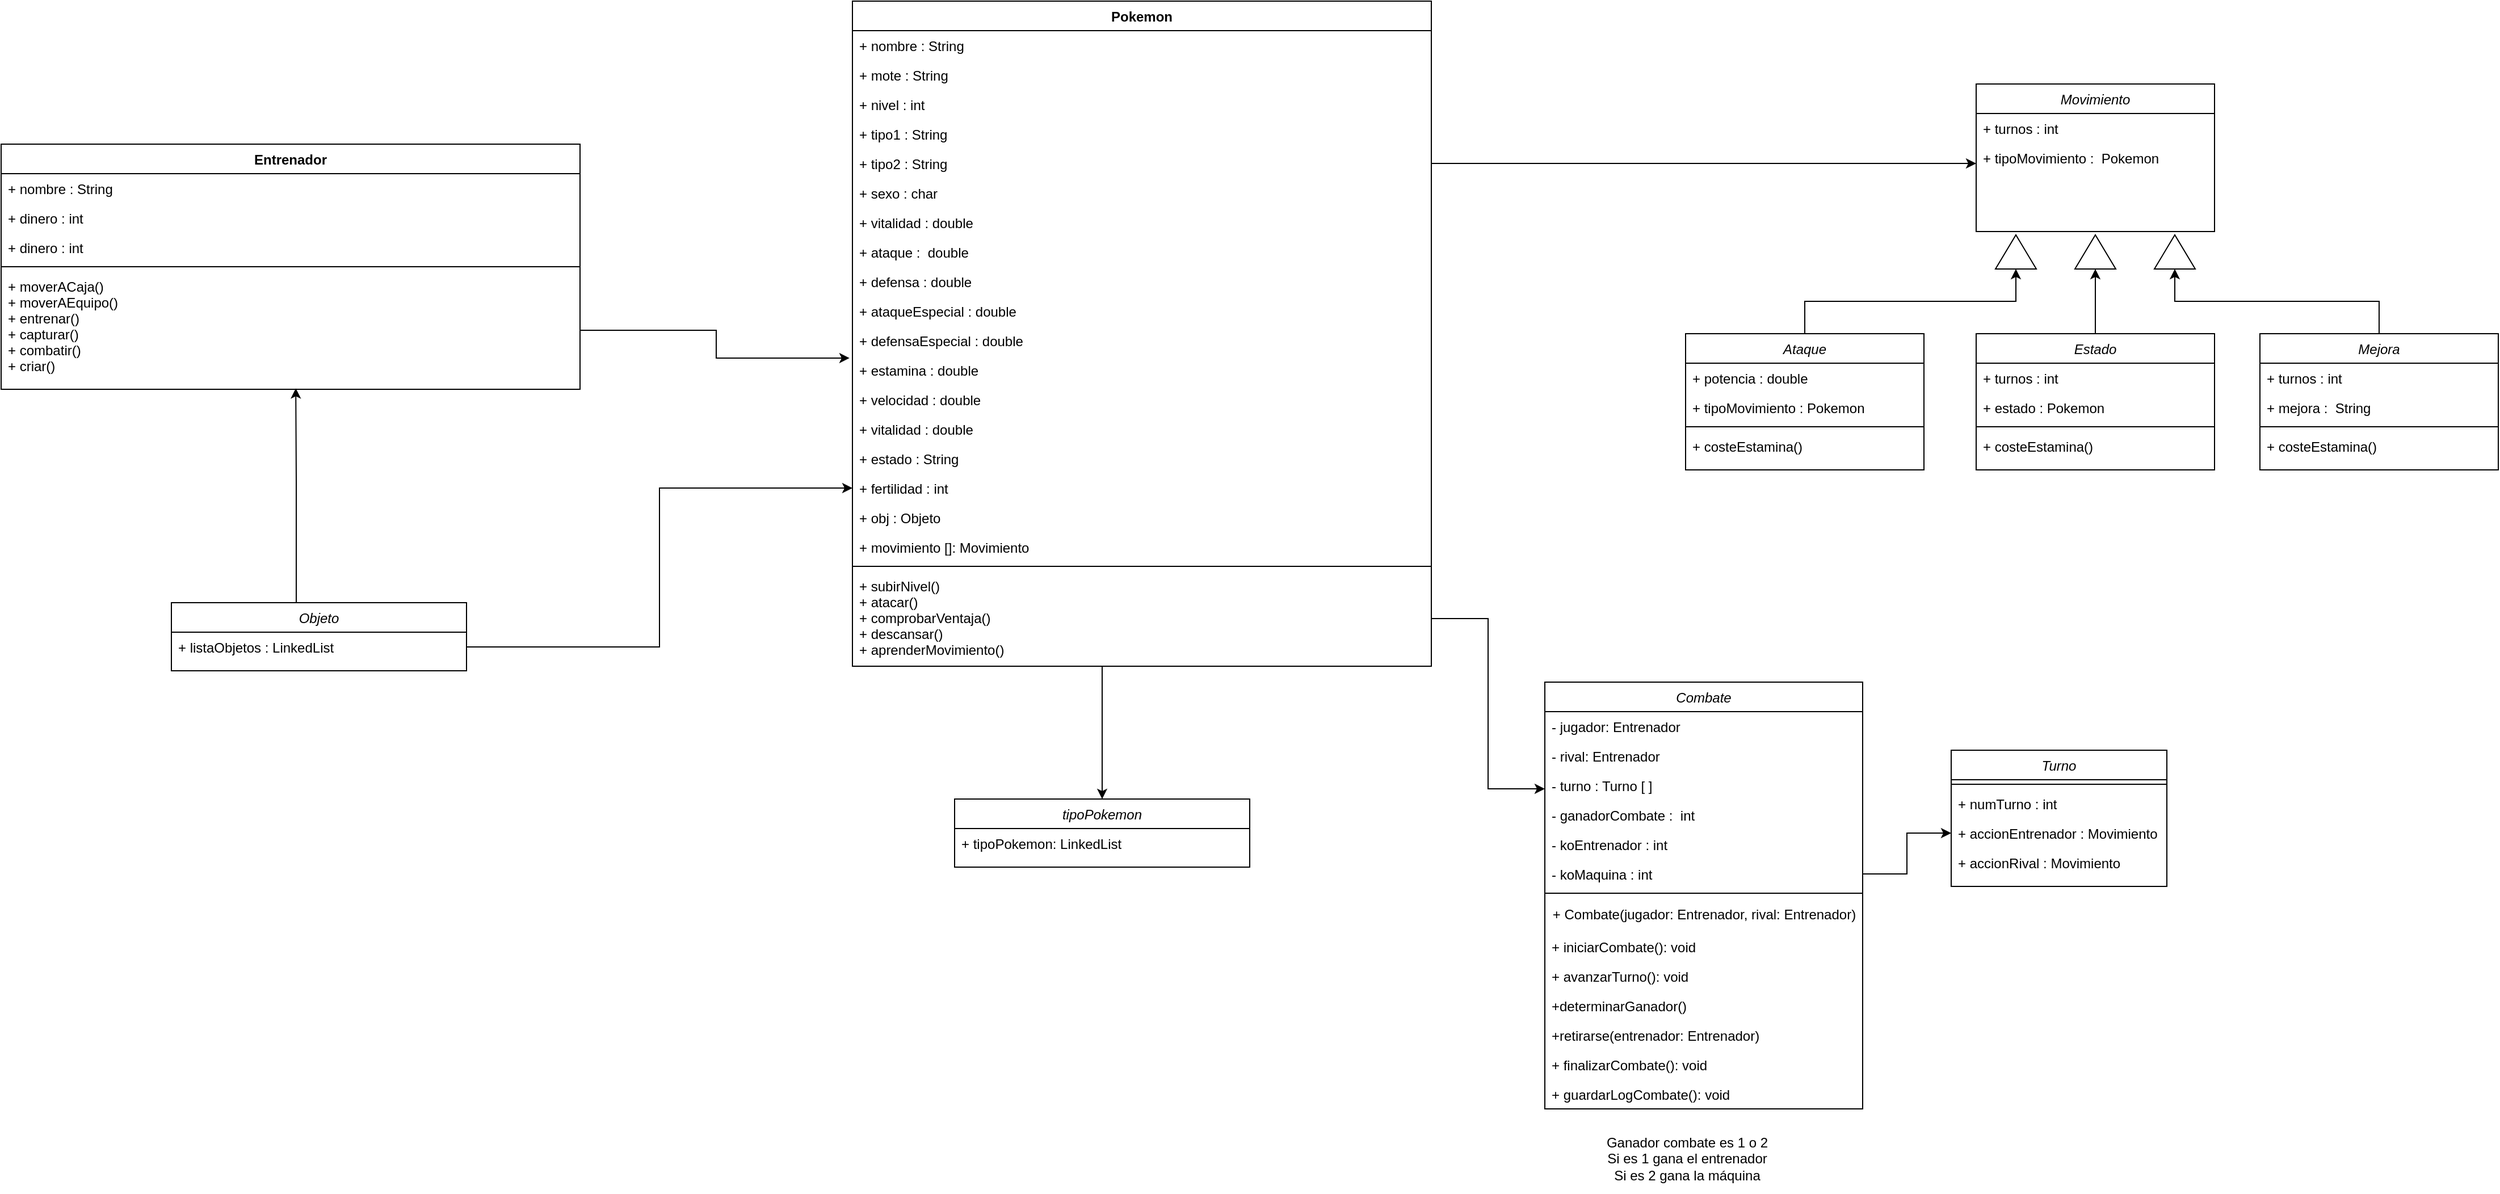 <mxfile version="21.0.6" type="google"><diagram id="C5RBs43oDa-KdzZeNtuy" name="Page-1"><mxGraphModel grid="1" page="1" gridSize="10" guides="1" tooltips="1" connect="1" arrows="1" fold="1" pageScale="1" pageWidth="827" pageHeight="1169" math="0" shadow="0"><root><mxCell id="WIyWlLk6GJQsqaUBKTNV-0"/><mxCell id="WIyWlLk6GJQsqaUBKTNV-1" parent="WIyWlLk6GJQsqaUBKTNV-0"/><mxCell id="bGAH-zMrOjmKW4r5rcTK-0" value="Combate" style="swimlane;fontStyle=2;align=center;verticalAlign=top;childLayout=stackLayout;horizontal=1;startSize=26;horizontalStack=0;resizeParent=1;resizeLast=0;collapsible=1;marginBottom=0;rounded=0;shadow=0;strokeWidth=1;" vertex="1" parent="WIyWlLk6GJQsqaUBKTNV-1"><mxGeometry x="490" y="1010" width="280" height="376" as="geometry"><mxRectangle x="627" y="749" width="160" height="26" as="alternateBounds"/></mxGeometry></mxCell><mxCell id="hSTQcPqUb0oJoTtgqvuy-22" value="- jugador: Entrenador" style="text;align=left;verticalAlign=top;spacingLeft=4;spacingRight=4;overflow=hidden;rotatable=0;points=[[0,0.5],[1,0.5]];portConstraint=eastwest;rounded=0;shadow=0;html=0;" vertex="1" parent="bGAH-zMrOjmKW4r5rcTK-0"><mxGeometry y="26" width="280" height="26" as="geometry"/></mxCell><mxCell id="AFzoXpl1c4e643bp1FTL-2" value="- rival: Entrenador" style="text;align=left;verticalAlign=top;spacingLeft=4;spacingRight=4;overflow=hidden;rotatable=0;points=[[0,0.5],[1,0.5]];portConstraint=eastwest;rounded=0;shadow=0;html=0;" vertex="1" parent="bGAH-zMrOjmKW4r5rcTK-0"><mxGeometry y="52" width="280" height="26" as="geometry"/></mxCell><mxCell id="AFzoXpl1c4e643bp1FTL-3" value="- turno : Turno [ ]" style="text;align=left;verticalAlign=top;spacingLeft=4;spacingRight=4;overflow=hidden;rotatable=0;points=[[0,0.5],[1,0.5]];portConstraint=eastwest;rounded=0;shadow=0;html=0;" vertex="1" parent="bGAH-zMrOjmKW4r5rcTK-0"><mxGeometry y="78" width="280" height="26" as="geometry"/></mxCell><mxCell id="AFzoXpl1c4e643bp1FTL-4" value="- ganadorCombate :  int" style="text;align=left;verticalAlign=top;spacingLeft=4;spacingRight=4;overflow=hidden;rotatable=0;points=[[0,0.5],[1,0.5]];portConstraint=eastwest;rounded=0;shadow=0;html=0;" vertex="1" parent="bGAH-zMrOjmKW4r5rcTK-0"><mxGeometry y="104" width="280" height="26" as="geometry"/></mxCell><mxCell id="hSTQcPqUb0oJoTtgqvuy-42" value="- koEntrenador : int" style="text;align=left;verticalAlign=top;spacingLeft=4;spacingRight=4;overflow=hidden;rotatable=0;points=[[0,0.5],[1,0.5]];portConstraint=eastwest;rounded=0;shadow=0;html=0;" vertex="1" parent="bGAH-zMrOjmKW4r5rcTK-0"><mxGeometry y="130" width="280" height="26" as="geometry"/></mxCell><mxCell id="hSTQcPqUb0oJoTtgqvuy-43" value="- koMaquina : int" style="text;align=left;verticalAlign=top;spacingLeft=4;spacingRight=4;overflow=hidden;rotatable=0;points=[[0,0.5],[1,0.5]];portConstraint=eastwest;rounded=0;shadow=0;html=0;" vertex="1" parent="bGAH-zMrOjmKW4r5rcTK-0"><mxGeometry y="156" width="280" height="26" as="geometry"/></mxCell><mxCell id="AFzoXpl1c4e643bp1FTL-7" value="" style="line;strokeWidth=1;fillColor=none;align=left;verticalAlign=middle;spacingTop=-1;spacingLeft=3;spacingRight=3;rotatable=0;labelPosition=right;points=[];portConstraint=eastwest;strokeColor=inherit;" vertex="1" parent="bGAH-zMrOjmKW4r5rcTK-0"><mxGeometry y="182" width="280" height="8" as="geometry"/></mxCell><mxCell id="AFzoXpl1c4e643bp1FTL-8" value="+ Combate(jugador: Entrenador, rival: Entrenador)" style="text;html=1;align=center;verticalAlign=middle;resizable=0;points=[];autosize=1;strokeColor=none;fillColor=none;" vertex="1" parent="bGAH-zMrOjmKW4r5rcTK-0"><mxGeometry y="190" width="280" height="30" as="geometry"/></mxCell><mxCell id="zm01iCQsPMtqz7embziD-8" value="+ iniciarCombate(): void" style="text;align=left;verticalAlign=top;spacingLeft=4;spacingRight=4;overflow=hidden;rotatable=0;points=[[0,0.5],[1,0.5]];portConstraint=eastwest;rounded=0;shadow=0;html=0;" vertex="1" parent="bGAH-zMrOjmKW4r5rcTK-0"><mxGeometry y="220" width="280" height="26" as="geometry"/></mxCell><mxCell id="zm01iCQsPMtqz7embziD-9" value="+ avanzarTurno(): void" style="text;align=left;verticalAlign=top;spacingLeft=4;spacingRight=4;overflow=hidden;rotatable=0;points=[[0,0.5],[1,0.5]];portConstraint=eastwest;rounded=0;shadow=0;html=0;" vertex="1" parent="bGAH-zMrOjmKW4r5rcTK-0"><mxGeometry y="246" width="280" height="26" as="geometry"/></mxCell><mxCell id="zm01iCQsPMtqz7embziD-7" value="+determinarGanador()" style="text;align=left;verticalAlign=top;spacingLeft=4;spacingRight=4;overflow=hidden;rotatable=0;points=[[0,0.5],[1,0.5]];portConstraint=eastwest;rounded=0;shadow=0;html=0;" vertex="1" parent="bGAH-zMrOjmKW4r5rcTK-0"><mxGeometry y="272" width="280" height="26" as="geometry"/></mxCell><mxCell id="zm01iCQsPMtqz7embziD-6" value="+retirarse(entrenador: Entrenador)" style="text;align=left;verticalAlign=top;spacingLeft=4;spacingRight=4;overflow=hidden;rotatable=0;points=[[0,0.5],[1,0.5]];portConstraint=eastwest;rounded=0;shadow=0;html=0;" vertex="1" parent="bGAH-zMrOjmKW4r5rcTK-0"><mxGeometry y="298" width="280" height="26" as="geometry"/></mxCell><mxCell id="zm01iCQsPMtqz7embziD-11" value="+ finalizarCombate(): void " style="text;align=left;verticalAlign=top;spacingLeft=4;spacingRight=4;overflow=hidden;rotatable=0;points=[[0,0.5],[1,0.5]];portConstraint=eastwest;rounded=0;shadow=0;html=0;" vertex="1" parent="bGAH-zMrOjmKW4r5rcTK-0"><mxGeometry y="324" width="280" height="26" as="geometry"/></mxCell><mxCell id="zm01iCQsPMtqz7embziD-12" value="+ guardarLogCombate(): void" style="text;align=left;verticalAlign=top;spacingLeft=4;spacingRight=4;overflow=hidden;rotatable=0;points=[[0,0.5],[1,0.5]];portConstraint=eastwest;rounded=0;shadow=0;html=0;" vertex="1" parent="bGAH-zMrOjmKW4r5rcTK-0"><mxGeometry y="350" width="280" height="26" as="geometry"/></mxCell><mxCell id="bGAH-zMrOjmKW4r5rcTK-12" value="Movimiento" style="swimlane;fontStyle=2;align=center;verticalAlign=top;childLayout=stackLayout;horizontal=1;startSize=26;horizontalStack=0;resizeParent=1;resizeLast=0;collapsible=1;marginBottom=0;rounded=0;shadow=0;strokeWidth=1;" vertex="1" parent="WIyWlLk6GJQsqaUBKTNV-1"><mxGeometry x="870" y="483" width="210" height="130" as="geometry"><mxRectangle x="230" y="140" width="160" height="26" as="alternateBounds"/></mxGeometry></mxCell><mxCell id="hSTQcPqUb0oJoTtgqvuy-10" value="+ turnos : int" style="text;align=left;verticalAlign=top;spacingLeft=4;spacingRight=4;overflow=hidden;rotatable=0;points=[[0,0.5],[1,0.5]];portConstraint=eastwest;" vertex="1" parent="bGAH-zMrOjmKW4r5rcTK-12"><mxGeometry y="26" width="210" height="26" as="geometry"/></mxCell><mxCell id="hSTQcPqUb0oJoTtgqvuy-12" value="+ tipoMovimiento :  Pokemon" style="text;align=left;verticalAlign=top;spacingLeft=4;spacingRight=4;overflow=hidden;rotatable=0;points=[[0,0.5],[1,0.5]];portConstraint=eastwest;" vertex="1" parent="bGAH-zMrOjmKW4r5rcTK-12"><mxGeometry y="52" width="210" height="26" as="geometry"/></mxCell><mxCell id="NYd9-JLSY8nWCyhxPptB-0" value="Turno" style="swimlane;fontStyle=2;align=center;verticalAlign=top;childLayout=stackLayout;horizontal=1;startSize=26;horizontalStack=0;resizeParent=1;resizeLast=0;collapsible=1;marginBottom=0;rounded=0;shadow=0;strokeWidth=1;" vertex="1" parent="WIyWlLk6GJQsqaUBKTNV-1"><mxGeometry x="848" y="1070" width="190" height="120" as="geometry"><mxRectangle x="230" y="140" width="160" height="26" as="alternateBounds"/></mxGeometry></mxCell><mxCell id="7BUBWUtCRnLA0Nmz36Yj-1" value="" style="line;strokeWidth=1;fillColor=none;align=left;verticalAlign=middle;spacingTop=-1;spacingLeft=3;spacingRight=3;rotatable=0;labelPosition=right;points=[];portConstraint=eastwest;strokeColor=inherit;" vertex="1" parent="NYd9-JLSY8nWCyhxPptB-0"><mxGeometry y="26" width="190" height="8" as="geometry"/></mxCell><mxCell id="7BUBWUtCRnLA0Nmz36Yj-2" value="+ numTurno : int" style="text;align=left;verticalAlign=top;spacingLeft=4;spacingRight=4;overflow=hidden;rotatable=0;points=[[0,0.5],[1,0.5]];portConstraint=eastwest;rounded=0;shadow=0;html=0;" vertex="1" parent="NYd9-JLSY8nWCyhxPptB-0"><mxGeometry y="34" width="190" height="26" as="geometry"/></mxCell><mxCell id="hSTQcPqUb0oJoTtgqvuy-18" value="+ accionEntrenador : Movimiento" style="text;align=left;verticalAlign=top;spacingLeft=4;spacingRight=4;overflow=hidden;rotatable=0;points=[[0,0.5],[1,0.5]];portConstraint=eastwest;rounded=0;shadow=0;html=0;" vertex="1" parent="NYd9-JLSY8nWCyhxPptB-0"><mxGeometry y="60" width="190" height="26" as="geometry"/></mxCell><mxCell id="hSTQcPqUb0oJoTtgqvuy-21" value="+ accionRival : Movimiento" style="text;align=left;verticalAlign=top;spacingLeft=4;spacingRight=4;overflow=hidden;rotatable=0;points=[[0,0.5],[1,0.5]];portConstraint=eastwest;rounded=0;shadow=0;html=0;" vertex="1" parent="NYd9-JLSY8nWCyhxPptB-0"><mxGeometry y="86" width="190" height="26" as="geometry"/></mxCell><mxCell id="NYd9-JLSY8nWCyhxPptB-5" value="Entrenador" style="swimlane;fontStyle=1;align=center;verticalAlign=top;childLayout=stackLayout;horizontal=1;startSize=26;horizontalStack=0;resizeParent=1;resizeParentMax=0;resizeLast=0;collapsible=1;marginBottom=0;" vertex="1" parent="WIyWlLk6GJQsqaUBKTNV-1"><mxGeometry x="-870" y="536" width="510" height="216" as="geometry"><mxRectangle x="190" width="140" height="30" as="alternateBounds"/></mxGeometry></mxCell><mxCell id="NYd9-JLSY8nWCyhxPptB-75" value="+ nombre : String" style="text;align=left;verticalAlign=top;spacingLeft=4;spacingRight=4;overflow=hidden;rotatable=0;points=[[0,0.5],[1,0.5]];portConstraint=eastwest;" vertex="1" parent="NYd9-JLSY8nWCyhxPptB-5"><mxGeometry y="26" width="510" height="26" as="geometry"/></mxCell><mxCell id="NYd9-JLSY8nWCyhxPptB-76" value="+ dinero : int" style="text;align=left;verticalAlign=top;spacingLeft=4;spacingRight=4;overflow=hidden;rotatable=0;points=[[0,0.5],[1,0.5]];portConstraint=eastwest;" vertex="1" parent="NYd9-JLSY8nWCyhxPptB-5"><mxGeometry y="52" width="510" height="26" as="geometry"/></mxCell><mxCell id="NYd9-JLSY8nWCyhxPptB-129" value="+ dinero : int" style="text;align=left;verticalAlign=top;spacingLeft=4;spacingRight=4;overflow=hidden;rotatable=0;points=[[0,0.5],[1,0.5]];portConstraint=eastwest;" vertex="1" parent="NYd9-JLSY8nWCyhxPptB-5"><mxGeometry y="78" width="510" height="26" as="geometry"/></mxCell><mxCell id="NYd9-JLSY8nWCyhxPptB-7" value="" style="line;strokeWidth=1;fillColor=none;align=left;verticalAlign=middle;spacingTop=-1;spacingLeft=3;spacingRight=3;rotatable=0;labelPosition=right;points=[];portConstraint=eastwest;strokeColor=inherit;" vertex="1" parent="NYd9-JLSY8nWCyhxPptB-5"><mxGeometry y="104" width="510" height="8" as="geometry"/></mxCell><mxCell id="NYd9-JLSY8nWCyhxPptB-8" value="+ moverACaja()&#10;+ moverAEquipo()&#10;+ entrenar()&#10;+ capturar()&#10;+ combatir()&#10;+ criar()" style="text;strokeColor=none;fillColor=none;align=left;verticalAlign=top;spacingLeft=4;spacingRight=4;overflow=hidden;rotatable=0;points=[[0,0.5],[1,0.5]];portConstraint=eastwest;" vertex="1" parent="NYd9-JLSY8nWCyhxPptB-5"><mxGeometry y="112" width="510" height="104" as="geometry"/></mxCell><mxCell id="NYd9-JLSY8nWCyhxPptB-10" value="Pokemon" style="swimlane;fontStyle=1;align=center;verticalAlign=top;childLayout=stackLayout;horizontal=1;startSize=26;horizontalStack=0;resizeParent=1;resizeParentMax=0;resizeLast=0;collapsible=1;marginBottom=0;" vertex="1" parent="WIyWlLk6GJQsqaUBKTNV-1"><mxGeometry x="-120" y="410" width="510" height="586" as="geometry"><mxRectangle x="190" width="140" height="30" as="alternateBounds"/></mxGeometry></mxCell><mxCell id="NYd9-JLSY8nWCyhxPptB-58" value="+ nombre : String" style="text;align=left;verticalAlign=top;spacingLeft=4;spacingRight=4;overflow=hidden;rotatable=0;points=[[0,0.5],[1,0.5]];portConstraint=eastwest;" vertex="1" parent="NYd9-JLSY8nWCyhxPptB-10"><mxGeometry y="26" width="510" height="26" as="geometry"/></mxCell><mxCell id="NYd9-JLSY8nWCyhxPptB-59" value="+ mote : String" style="text;align=left;verticalAlign=top;spacingLeft=4;spacingRight=4;overflow=hidden;rotatable=0;points=[[0,0.5],[1,0.5]];portConstraint=eastwest;" vertex="1" parent="NYd9-JLSY8nWCyhxPptB-10"><mxGeometry y="52" width="510" height="26" as="geometry"/></mxCell><mxCell id="NYd9-JLSY8nWCyhxPptB-70" value="+ nivel : int" style="text;align=left;verticalAlign=top;spacingLeft=4;spacingRight=4;overflow=hidden;rotatable=0;points=[[0,0.5],[1,0.5]];portConstraint=eastwest;" vertex="1" parent="NYd9-JLSY8nWCyhxPptB-10"><mxGeometry y="78" width="510" height="26" as="geometry"/></mxCell><mxCell id="NYd9-JLSY8nWCyhxPptB-73" value="+ tipo1 : String" style="text;align=left;verticalAlign=top;spacingLeft=4;spacingRight=4;overflow=hidden;rotatable=0;points=[[0,0.5],[1,0.5]];portConstraint=eastwest;" vertex="1" parent="NYd9-JLSY8nWCyhxPptB-10"><mxGeometry y="104" width="510" height="26" as="geometry"/></mxCell><mxCell id="NYd9-JLSY8nWCyhxPptB-124" style="edgeStyle=orthogonalEdgeStyle;rounded=0;orthogonalLoop=1;jettySize=auto;html=1;exitX=1;exitY=0.5;exitDx=0;exitDy=0;" edge="1" parent="NYd9-JLSY8nWCyhxPptB-10" source="NYd9-JLSY8nWCyhxPptB-74"><mxGeometry relative="1" as="geometry"><mxPoint x="990" y="143" as="targetPoint"/></mxGeometry></mxCell><mxCell id="NYd9-JLSY8nWCyhxPptB-74" value="+ tipo2 : String" style="text;align=left;verticalAlign=top;spacingLeft=4;spacingRight=4;overflow=hidden;rotatable=0;points=[[0,0.5],[1,0.5]];portConstraint=eastwest;" vertex="1" parent="NYd9-JLSY8nWCyhxPptB-10"><mxGeometry y="130" width="510" height="26" as="geometry"/></mxCell><mxCell id="NYd9-JLSY8nWCyhxPptB-72" value="+ sexo : char" style="text;align=left;verticalAlign=top;spacingLeft=4;spacingRight=4;overflow=hidden;rotatable=0;points=[[0,0.5],[1,0.5]];portConstraint=eastwest;" vertex="1" parent="NYd9-JLSY8nWCyhxPptB-10"><mxGeometry y="156" width="510" height="26" as="geometry"/></mxCell><mxCell id="NYd9-JLSY8nWCyhxPptB-60" value="+ vitalidad : double" style="text;align=left;verticalAlign=top;spacingLeft=4;spacingRight=4;overflow=hidden;rotatable=0;points=[[0,0.5],[1,0.5]];portConstraint=eastwest;" vertex="1" parent="NYd9-JLSY8nWCyhxPptB-10"><mxGeometry y="182" width="510" height="26" as="geometry"/></mxCell><mxCell id="NYd9-JLSY8nWCyhxPptB-65" value="+ ataque :  double" style="text;align=left;verticalAlign=top;spacingLeft=4;spacingRight=4;overflow=hidden;rotatable=0;points=[[0,0.5],[1,0.5]];portConstraint=eastwest;" vertex="1" parent="NYd9-JLSY8nWCyhxPptB-10"><mxGeometry y="208" width="510" height="26" as="geometry"/></mxCell><mxCell id="NYd9-JLSY8nWCyhxPptB-66" value="+ defensa : double" style="text;align=left;verticalAlign=top;spacingLeft=4;spacingRight=4;overflow=hidden;rotatable=0;points=[[0,0.5],[1,0.5]];portConstraint=eastwest;" vertex="1" parent="NYd9-JLSY8nWCyhxPptB-10"><mxGeometry y="234" width="510" height="26" as="geometry"/></mxCell><mxCell id="NYd9-JLSY8nWCyhxPptB-67" value="+ ataqueEspecial : double" style="text;align=left;verticalAlign=top;spacingLeft=4;spacingRight=4;overflow=hidden;rotatable=0;points=[[0,0.5],[1,0.5]];portConstraint=eastwest;" vertex="1" parent="NYd9-JLSY8nWCyhxPptB-10"><mxGeometry y="260" width="510" height="26" as="geometry"/></mxCell><mxCell id="NYd9-JLSY8nWCyhxPptB-68" value="+ defensaEspecial : double" style="text;align=left;verticalAlign=top;spacingLeft=4;spacingRight=4;overflow=hidden;rotatable=0;points=[[0,0.5],[1,0.5]];portConstraint=eastwest;" vertex="1" parent="NYd9-JLSY8nWCyhxPptB-10"><mxGeometry y="286" width="510" height="26" as="geometry"/></mxCell><mxCell id="NYd9-JLSY8nWCyhxPptB-64" value="+ estamina : double" style="text;align=left;verticalAlign=top;spacingLeft=4;spacingRight=4;overflow=hidden;rotatable=0;points=[[0,0.5],[1,0.5]];portConstraint=eastwest;" vertex="1" parent="NYd9-JLSY8nWCyhxPptB-10"><mxGeometry y="312" width="510" height="26" as="geometry"/></mxCell><mxCell id="NYd9-JLSY8nWCyhxPptB-63" value="+ velocidad : double" style="text;align=left;verticalAlign=top;spacingLeft=4;spacingRight=4;overflow=hidden;rotatable=0;points=[[0,0.5],[1,0.5]];portConstraint=eastwest;" vertex="1" parent="NYd9-JLSY8nWCyhxPptB-10"><mxGeometry y="338" width="510" height="26" as="geometry"/></mxCell><mxCell id="NYd9-JLSY8nWCyhxPptB-62" value="+ vitalidad : double" style="text;align=left;verticalAlign=top;spacingLeft=4;spacingRight=4;overflow=hidden;rotatable=0;points=[[0,0.5],[1,0.5]];portConstraint=eastwest;" vertex="1" parent="NYd9-JLSY8nWCyhxPptB-10"><mxGeometry y="364" width="510" height="26" as="geometry"/></mxCell><mxCell id="NYd9-JLSY8nWCyhxPptB-61" value="+ estado : String" style="text;align=left;verticalAlign=top;spacingLeft=4;spacingRight=4;overflow=hidden;rotatable=0;points=[[0,0.5],[1,0.5]];portConstraint=eastwest;" vertex="1" parent="NYd9-JLSY8nWCyhxPptB-10"><mxGeometry y="390" width="510" height="26" as="geometry"/></mxCell><mxCell id="NYd9-JLSY8nWCyhxPptB-71" value="+ fertilidad : int" style="text;align=left;verticalAlign=top;spacingLeft=4;spacingRight=4;overflow=hidden;rotatable=0;points=[[0,0.5],[1,0.5]];portConstraint=eastwest;" vertex="1" parent="NYd9-JLSY8nWCyhxPptB-10"><mxGeometry y="416" width="510" height="26" as="geometry"/></mxCell><mxCell id="NYd9-JLSY8nWCyhxPptB-80" value="+ obj : Objeto" style="text;align=left;verticalAlign=top;spacingLeft=4;spacingRight=4;overflow=hidden;rotatable=0;points=[[0,0.5],[1,0.5]];portConstraint=eastwest;" vertex="1" parent="NYd9-JLSY8nWCyhxPptB-10"><mxGeometry y="442" width="510" height="26" as="geometry"/></mxCell><mxCell id="NYd9-JLSY8nWCyhxPptB-112" value="+ movimiento []: Movimiento" style="text;align=left;verticalAlign=top;spacingLeft=4;spacingRight=4;overflow=hidden;rotatable=0;points=[[0,0.5],[1,0.5]];portConstraint=eastwest;" vertex="1" parent="NYd9-JLSY8nWCyhxPptB-10"><mxGeometry y="468" width="510" height="26" as="geometry"/></mxCell><mxCell id="NYd9-JLSY8nWCyhxPptB-12" value="" style="line;strokeWidth=1;fillColor=none;align=left;verticalAlign=middle;spacingTop=-1;spacingLeft=3;spacingRight=3;rotatable=0;labelPosition=right;points=[];portConstraint=eastwest;strokeColor=inherit;" vertex="1" parent="NYd9-JLSY8nWCyhxPptB-10"><mxGeometry y="494" width="510" height="8" as="geometry"/></mxCell><mxCell id="NYd9-JLSY8nWCyhxPptB-13" value="+ subirNivel()&#10;+ atacar()&#10;+ comprobarVentaja()&#10;+ descansar()&#10;+ aprenderMovimiento()" style="text;strokeColor=none;fillColor=none;align=left;verticalAlign=top;spacingLeft=4;spacingRight=4;overflow=hidden;rotatable=0;points=[[0,0.5],[1,0.5]];portConstraint=eastwest;" vertex="1" parent="NYd9-JLSY8nWCyhxPptB-10"><mxGeometry y="502" width="510" height="84" as="geometry"/></mxCell><mxCell id="NYd9-JLSY8nWCyhxPptB-79" style="edgeStyle=orthogonalEdgeStyle;rounded=0;orthogonalLoop=1;jettySize=auto;html=1;exitX=1;exitY=0.5;exitDx=0;exitDy=0;entryX=-0.005;entryY=0.095;entryDx=0;entryDy=0;entryPerimeter=0;" edge="1" parent="WIyWlLk6GJQsqaUBKTNV-1" source="NYd9-JLSY8nWCyhxPptB-8" target="NYd9-JLSY8nWCyhxPptB-64"><mxGeometry relative="1" as="geometry"/></mxCell><mxCell id="NYd9-JLSY8nWCyhxPptB-97" style="edgeStyle=orthogonalEdgeStyle;rounded=0;orthogonalLoop=1;jettySize=auto;html=1;exitX=0.5;exitY=0;exitDx=0;exitDy=0;entryX=0.509;entryY=0.992;entryDx=0;entryDy=0;entryPerimeter=0;" edge="1" parent="WIyWlLk6GJQsqaUBKTNV-1" source="NYd9-JLSY8nWCyhxPptB-81" target="NYd9-JLSY8nWCyhxPptB-8"><mxGeometry relative="1" as="geometry"><mxPoint x="-610" y="730" as="targetPoint"/><Array as="points"><mxPoint x="-610" y="940"/><mxPoint x="-610" y="833"/></Array></mxGeometry></mxCell><mxCell id="NYd9-JLSY8nWCyhxPptB-81" value="Objeto" style="swimlane;fontStyle=2;align=center;verticalAlign=top;childLayout=stackLayout;horizontal=1;startSize=26;horizontalStack=0;resizeParent=1;resizeLast=0;collapsible=1;marginBottom=0;rounded=0;shadow=0;strokeWidth=1;" vertex="1" parent="WIyWlLk6GJQsqaUBKTNV-1"><mxGeometry x="-720" y="940" width="260" height="60" as="geometry"><mxRectangle x="230" y="140" width="160" height="26" as="alternateBounds"/></mxGeometry></mxCell><mxCell id="NYd9-JLSY8nWCyhxPptB-82" value="+ listaObjetos : LinkedList" style="text;align=left;verticalAlign=top;spacingLeft=4;spacingRight=4;overflow=hidden;rotatable=0;points=[[0,0.5],[1,0.5]];portConstraint=eastwest;fontStyle=0" vertex="1" parent="NYd9-JLSY8nWCyhxPptB-81"><mxGeometry y="26" width="260" height="26" as="geometry"/></mxCell><mxCell id="NYd9-JLSY8nWCyhxPptB-120" style="edgeStyle=orthogonalEdgeStyle;rounded=0;orthogonalLoop=1;jettySize=auto;html=1;exitX=0.5;exitY=0;exitDx=0;exitDy=0;entryX=0;entryY=0.5;entryDx=0;entryDy=0;" edge="1" parent="WIyWlLk6GJQsqaUBKTNV-1" source="NYd9-JLSY8nWCyhxPptB-108" target="NYd9-JLSY8nWCyhxPptB-118"><mxGeometry relative="1" as="geometry"/></mxCell><mxCell id="NYd9-JLSY8nWCyhxPptB-108" value="Mejora" style="swimlane;fontStyle=2;align=center;verticalAlign=top;childLayout=stackLayout;horizontal=1;startSize=26;horizontalStack=0;resizeParent=1;resizeLast=0;collapsible=1;marginBottom=0;rounded=0;shadow=0;strokeWidth=1;" vertex="1" parent="WIyWlLk6GJQsqaUBKTNV-1"><mxGeometry x="1120" y="703" width="210" height="120" as="geometry"><mxRectangle x="230" y="140" width="160" height="26" as="alternateBounds"/></mxGeometry></mxCell><mxCell id="hSTQcPqUb0oJoTtgqvuy-15" value="+ turnos : int" style="text;align=left;verticalAlign=top;spacingLeft=4;spacingRight=4;overflow=hidden;rotatable=0;points=[[0,0.5],[1,0.5]];portConstraint=eastwest;" vertex="1" parent="NYd9-JLSY8nWCyhxPptB-108"><mxGeometry y="26" width="210" height="26" as="geometry"/></mxCell><mxCell id="hSTQcPqUb0oJoTtgqvuy-4" value="+ mejora :  String" style="text;align=left;verticalAlign=top;spacingLeft=4;spacingRight=4;overflow=hidden;rotatable=0;points=[[0,0.5],[1,0.5]];portConstraint=eastwest;" vertex="1" parent="NYd9-JLSY8nWCyhxPptB-108"><mxGeometry y="52" width="210" height="26" as="geometry"/></mxCell><mxCell id="hSTQcPqUb0oJoTtgqvuy-29" value="" style="line;strokeWidth=1;fillColor=none;align=left;verticalAlign=middle;spacingTop=-1;spacingLeft=3;spacingRight=3;rotatable=0;labelPosition=right;points=[];portConstraint=eastwest;strokeColor=inherit;" vertex="1" parent="NYd9-JLSY8nWCyhxPptB-108"><mxGeometry y="78" width="210" height="8" as="geometry"/></mxCell><mxCell id="hSTQcPqUb0oJoTtgqvuy-30" value="+ costeEstamina()" style="text;align=left;verticalAlign=top;spacingLeft=4;spacingRight=4;overflow=hidden;rotatable=0;points=[[0,0.5],[1,0.5]];portConstraint=eastwest;rounded=0;shadow=0;html=0;" vertex="1" parent="NYd9-JLSY8nWCyhxPptB-108"><mxGeometry y="86" width="210" height="34" as="geometry"/></mxCell><mxCell id="NYd9-JLSY8nWCyhxPptB-121" style="edgeStyle=orthogonalEdgeStyle;rounded=0;orthogonalLoop=1;jettySize=auto;html=1;exitX=0.5;exitY=0;exitDx=0;exitDy=0;entryX=0;entryY=0.5;entryDx=0;entryDy=0;" edge="1" parent="WIyWlLk6GJQsqaUBKTNV-1" source="NYd9-JLSY8nWCyhxPptB-109" target="NYd9-JLSY8nWCyhxPptB-117"><mxGeometry relative="1" as="geometry"/></mxCell><mxCell id="NYd9-JLSY8nWCyhxPptB-109" value="Estado" style="swimlane;fontStyle=2;align=center;verticalAlign=top;childLayout=stackLayout;horizontal=1;startSize=26;horizontalStack=0;resizeParent=1;resizeLast=0;collapsible=1;marginBottom=0;rounded=0;shadow=0;strokeWidth=1;" vertex="1" parent="WIyWlLk6GJQsqaUBKTNV-1"><mxGeometry x="870" y="703" width="210" height="120" as="geometry"><mxRectangle x="230" y="140" width="160" height="26" as="alternateBounds"/></mxGeometry></mxCell><mxCell id="hSTQcPqUb0oJoTtgqvuy-14" value="+ turnos : int" style="text;align=left;verticalAlign=top;spacingLeft=4;spacingRight=4;overflow=hidden;rotatable=0;points=[[0,0.5],[1,0.5]];portConstraint=eastwest;" vertex="1" parent="NYd9-JLSY8nWCyhxPptB-109"><mxGeometry y="26" width="210" height="26" as="geometry"/></mxCell><mxCell id="hSTQcPqUb0oJoTtgqvuy-3" value="+ estado : Pokemon" style="text;align=left;verticalAlign=top;spacingLeft=4;spacingRight=4;overflow=hidden;rotatable=0;points=[[0,0.5],[1,0.5]];portConstraint=eastwest;" vertex="1" parent="NYd9-JLSY8nWCyhxPptB-109"><mxGeometry y="52" width="210" height="26" as="geometry"/></mxCell><mxCell id="hSTQcPqUb0oJoTtgqvuy-27" value="" style="line;strokeWidth=1;fillColor=none;align=left;verticalAlign=middle;spacingTop=-1;spacingLeft=3;spacingRight=3;rotatable=0;labelPosition=right;points=[];portConstraint=eastwest;strokeColor=inherit;" vertex="1" parent="NYd9-JLSY8nWCyhxPptB-109"><mxGeometry y="78" width="210" height="8" as="geometry"/></mxCell><mxCell id="hSTQcPqUb0oJoTtgqvuy-28" value="+ costeEstamina()" style="text;align=left;verticalAlign=top;spacingLeft=4;spacingRight=4;overflow=hidden;rotatable=0;points=[[0,0.5],[1,0.5]];portConstraint=eastwest;rounded=0;shadow=0;html=0;" vertex="1" parent="NYd9-JLSY8nWCyhxPptB-109"><mxGeometry y="86" width="210" height="34" as="geometry"/></mxCell><mxCell id="NYd9-JLSY8nWCyhxPptB-119" style="edgeStyle=orthogonalEdgeStyle;rounded=0;orthogonalLoop=1;jettySize=auto;html=1;exitX=0.5;exitY=0;exitDx=0;exitDy=0;entryX=0;entryY=0.5;entryDx=0;entryDy=0;" edge="1" parent="WIyWlLk6GJQsqaUBKTNV-1" source="NYd9-JLSY8nWCyhxPptB-110" target="NYd9-JLSY8nWCyhxPptB-114"><mxGeometry relative="1" as="geometry"/></mxCell><mxCell id="NYd9-JLSY8nWCyhxPptB-110" value="Ataque" style="swimlane;fontStyle=2;align=center;verticalAlign=top;childLayout=stackLayout;horizontal=1;startSize=26;horizontalStack=0;resizeParent=1;resizeLast=0;collapsible=1;marginBottom=0;rounded=0;shadow=0;strokeWidth=1;" vertex="1" parent="WIyWlLk6GJQsqaUBKTNV-1"><mxGeometry x="614" y="703" width="210" height="120" as="geometry"><mxRectangle x="230" y="140" width="160" height="26" as="alternateBounds"/></mxGeometry></mxCell><mxCell id="hSTQcPqUb0oJoTtgqvuy-0" value="+ potencia : double" style="text;align=left;verticalAlign=top;spacingLeft=4;spacingRight=4;overflow=hidden;rotatable=0;points=[[0,0.5],[1,0.5]];portConstraint=eastwest;" vertex="1" parent="NYd9-JLSY8nWCyhxPptB-110"><mxGeometry y="26" width="210" height="26" as="geometry"/></mxCell><mxCell id="hSTQcPqUb0oJoTtgqvuy-11" value="+ tipoMovimiento : Pokemon" style="text;align=left;verticalAlign=top;spacingLeft=4;spacingRight=4;overflow=hidden;rotatable=0;points=[[0,0.5],[1,0.5]];portConstraint=eastwest;" vertex="1" parent="NYd9-JLSY8nWCyhxPptB-110"><mxGeometry y="52" width="210" height="26" as="geometry"/></mxCell><mxCell id="hSTQcPqUb0oJoTtgqvuy-25" value="" style="line;strokeWidth=1;fillColor=none;align=left;verticalAlign=middle;spacingTop=-1;spacingLeft=3;spacingRight=3;rotatable=0;labelPosition=right;points=[];portConstraint=eastwest;strokeColor=inherit;" vertex="1" parent="NYd9-JLSY8nWCyhxPptB-110"><mxGeometry y="78" width="210" height="8" as="geometry"/></mxCell><mxCell id="hSTQcPqUb0oJoTtgqvuy-26" value="+ costeEstamina()" style="text;align=left;verticalAlign=top;spacingLeft=4;spacingRight=4;overflow=hidden;rotatable=0;points=[[0,0.5],[1,0.5]];portConstraint=eastwest;rounded=0;shadow=0;html=0;" vertex="1" parent="NYd9-JLSY8nWCyhxPptB-110"><mxGeometry y="86" width="210" height="34" as="geometry"/></mxCell><mxCell id="NYd9-JLSY8nWCyhxPptB-111" style="edgeStyle=orthogonalEdgeStyle;rounded=0;orthogonalLoop=1;jettySize=auto;html=1;exitX=1;exitY=0.5;exitDx=0;exitDy=0;entryX=0;entryY=0.25;entryDx=0;entryDy=0;" edge="1" parent="WIyWlLk6GJQsqaUBKTNV-1" source="NYd9-JLSY8nWCyhxPptB-13" target="bGAH-zMrOjmKW4r5rcTK-0"><mxGeometry relative="1" as="geometry"/></mxCell><mxCell id="NYd9-JLSY8nWCyhxPptB-114" value="" style="triangle;whiteSpace=wrap;html=1;rotation=-90;" vertex="1" parent="WIyWlLk6GJQsqaUBKTNV-1"><mxGeometry x="890" y="613" width="30" height="36" as="geometry"/></mxCell><mxCell id="NYd9-JLSY8nWCyhxPptB-117" value="" style="triangle;whiteSpace=wrap;html=1;rotation=-90;" vertex="1" parent="WIyWlLk6GJQsqaUBKTNV-1"><mxGeometry x="960" y="613" width="30" height="36" as="geometry"/></mxCell><mxCell id="NYd9-JLSY8nWCyhxPptB-118" value="" style="triangle;whiteSpace=wrap;html=1;rotation=-90;" vertex="1" parent="WIyWlLk6GJQsqaUBKTNV-1"><mxGeometry x="1030" y="613" width="30" height="36" as="geometry"/></mxCell><mxCell id="NYd9-JLSY8nWCyhxPptB-125" value="tipoPokemon" style="swimlane;fontStyle=2;align=center;verticalAlign=top;childLayout=stackLayout;horizontal=1;startSize=26;horizontalStack=0;resizeParent=1;resizeLast=0;collapsible=1;marginBottom=0;rounded=0;shadow=0;strokeWidth=1;" vertex="1" parent="WIyWlLk6GJQsqaUBKTNV-1"><mxGeometry x="-30" y="1113" width="260" height="60" as="geometry"><mxRectangle x="230" y="140" width="160" height="26" as="alternateBounds"/></mxGeometry></mxCell><mxCell id="NYd9-JLSY8nWCyhxPptB-126" value="+ tipoPokemon: LinkedList" style="text;align=left;verticalAlign=top;spacingLeft=4;spacingRight=4;overflow=hidden;rotatable=0;points=[[0,0.5],[1,0.5]];portConstraint=eastwest;fontStyle=0" vertex="1" parent="NYd9-JLSY8nWCyhxPptB-125"><mxGeometry y="26" width="260" height="26" as="geometry"/></mxCell><mxCell id="hSTQcPqUb0oJoTtgqvuy-33" style="edgeStyle=orthogonalEdgeStyle;rounded=0;orthogonalLoop=1;jettySize=auto;html=1;exitX=1;exitY=0.5;exitDx=0;exitDy=0;entryX=0;entryY=0.5;entryDx=0;entryDy=0;" edge="1" parent="WIyWlLk6GJQsqaUBKTNV-1" source="NYd9-JLSY8nWCyhxPptB-82" target="NYd9-JLSY8nWCyhxPptB-71"><mxGeometry relative="1" as="geometry"/></mxCell><mxCell id="hSTQcPqUb0oJoTtgqvuy-40" style="edgeStyle=orthogonalEdgeStyle;rounded=0;orthogonalLoop=1;jettySize=auto;html=1;" edge="1" parent="WIyWlLk6GJQsqaUBKTNV-1" source="NYd9-JLSY8nWCyhxPptB-13" target="NYd9-JLSY8nWCyhxPptB-125"><mxGeometry relative="1" as="geometry"><Array as="points"><mxPoint x="100" y="1000"/><mxPoint x="100" y="1000"/></Array></mxGeometry></mxCell><mxCell id="hSTQcPqUb0oJoTtgqvuy-41" value="Ganador combate es 1 o 2&lt;br&gt;Si es 1 gana el entrenador&lt;br&gt;Si es 2 gana la máquina" style="text;html=1;align=center;verticalAlign=middle;resizable=0;points=[];autosize=1;strokeColor=none;fillColor=none;" vertex="1" parent="WIyWlLk6GJQsqaUBKTNV-1"><mxGeometry x="530" y="1400" width="170" height="60" as="geometry"/></mxCell><mxCell id="hSTQcPqUb0oJoTtgqvuy-44" style="edgeStyle=orthogonalEdgeStyle;rounded=0;orthogonalLoop=1;jettySize=auto;html=1;exitX=1;exitY=0.5;exitDx=0;exitDy=0;entryX=0;entryY=0.5;entryDx=0;entryDy=0;" edge="1" parent="WIyWlLk6GJQsqaUBKTNV-1" source="hSTQcPqUb0oJoTtgqvuy-43" target="hSTQcPqUb0oJoTtgqvuy-18"><mxGeometry relative="1" as="geometry"/></mxCell></root></mxGraphModel></diagram></mxfile>